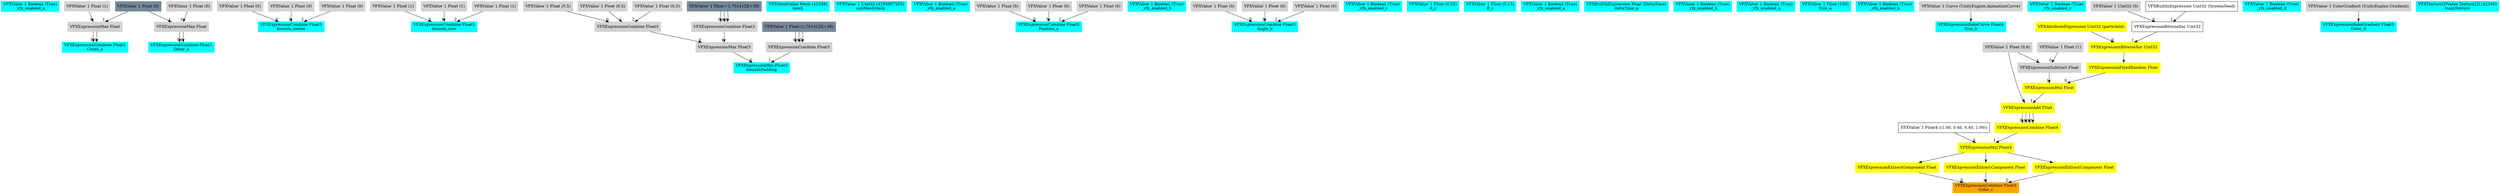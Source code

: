 digraph G {
node0 [shape="box" color="cyan" style="filled" label="VFXValue`1 Boolean (True)
_vfx_enabled_a"]
node1 [shape="box" color="cyan" style="filled" label="VFXExpressionCombine Float2
Count_a"]
node2 [shape="box" color="lightgray" style="filled" label="VFXExpressionMax Float"]
node3 [shape="box" color="lightgray" style="filled" label="VFXValue`1 Float (1)"]
node4 [shape="box" color="lightslategray" style="filled" label="VFXValue`1 Float (0)"]
node5 [shape="box" color="cyan" style="filled" label="VFXExpressionCombine Float2
Delay_a"]
node6 [shape="box" color="lightgray" style="filled" label="VFXExpressionMax Float"]
node7 [shape="box" color="lightgray" style="filled" label="VFXValue`1 Float (0)"]
node8 [shape="box" color="cyan" style="filled" label="VFXExpressionCombine Float3
bounds_center"]
node9 [shape="box" color="lightgray" style="filled" label="VFXValue`1 Float (0)"]
node10 [shape="box" color="lightgray" style="filled" label="VFXValue`1 Float (0)"]
node11 [shape="box" color="lightgray" style="filled" label="VFXValue`1 Float (0)"]
node12 [shape="box" color="cyan" style="filled" label="VFXExpressionCombine Float3
bounds_size"]
node13 [shape="box" color="lightgray" style="filled" label="VFXValue`1 Float (1)"]
node14 [shape="box" color="lightgray" style="filled" label="VFXValue`1 Float (1)"]
node15 [shape="box" color="lightgray" style="filled" label="VFXValue`1 Float (1)"]
node16 [shape="box" color="cyan" style="filled" label="VFXExpressionMin Float3
boundsPadding"]
node17 [shape="box" color="lightgray" style="filled" label="VFXExpressionMax Float3"]
node18 [shape="box" color="lightgray" style="filled" label="VFXExpressionCombine Float3"]
node19 [shape="box" color="lightgray" style="filled" label="VFXValue`1 Float (0,5)"]
node20 [shape="box" color="lightgray" style="filled" label="VFXValue`1 Float (0,5)"]
node21 [shape="box" color="lightgray" style="filled" label="VFXValue`1 Float (0,5)"]
node22 [shape="box" color="lightgray" style="filled" label="VFXExpressionCombine Float3"]
node23 [shape="box" color="lightslategray" style="filled" label="VFXValue`1 Float (-1,701412E+38)"]
node24 [shape="box" color="lightgray" style="filled" label="VFXExpressionCombine Float3"]
node25 [shape="box" color="lightslategray" style="filled" label="VFXValue`1 Float (1,701412E+38)"]
node26 [shape="box" color="cyan" style="filled" label="VFXMeshValue Mesh (42348)
mesh"]
node27 [shape="box" color="cyan" style="filled" label="VFXValue`1 Uint32 (4294967295)
subMeshMask"]
node28 [shape="box" color="cyan" style="filled" label="VFXValue`1 Boolean (True)
_vfx_enabled_a"]
node29 [shape="box" color="cyan" style="filled" label="VFXExpressionCombine Float3
Position_a"]
node30 [shape="box" color="lightgray" style="filled" label="VFXValue`1 Float (0)"]
node31 [shape="box" color="lightgray" style="filled" label="VFXValue`1 Float (0)"]
node32 [shape="box" color="lightgray" style="filled" label="VFXValue`1 Float (0)"]
node33 [shape="box" color="cyan" style="filled" label="VFXValue`1 Boolean (True)
_vfx_enabled_b"]
node34 [shape="box" color="cyan" style="filled" label="VFXExpressionCombine Float3
Angle_b"]
node35 [shape="box" color="lightgray" style="filled" label="VFXValue`1 Float (0)"]
node36 [shape="box" color="lightgray" style="filled" label="VFXValue`1 Float (0)"]
node37 [shape="box" color="lightgray" style="filled" label="VFXValue`1 Float (0)"]
node38 [shape="box" color="cyan" style="filled" label="VFXValue`1 Boolean (True)
_vfx_enabled_c"]
node39 [shape="box" color="cyan" style="filled" label="VFXValue`1 Float (0,05)
A_c"]
node40 [shape="box" color="cyan" style="filled" label="VFXValue`1 Float (0,15)
B_c"]
node41 [shape="box" color="cyan" style="filled" label="VFXValue`1 Boolean (True)
_vfx_enabled_a"]
node42 [shape="box" color="cyan" style="filled" label="VFXBuiltInExpression Float (DeltaTime)
deltaTime_a"]
node43 [shape="box" color="cyan" style="filled" label="VFXValue`1 Boolean (True)
_vfx_enabled_b"]
node44 [shape="box" color="cyan" style="filled" label="VFXValue`1 Boolean (True)
_vfx_enabled_a"]
node45 [shape="box" color="cyan" style="filled" label="VFXValue`1 Float (100)
Size_a"]
node46 [shape="box" color="cyan" style="filled" label="VFXValue`1 Boolean (True)
_vfx_enabled_b"]
node47 [shape="box" color="cyan" style="filled" label="VFXExpressionBakeCurve Float4
Size_b"]
node48 [shape="box" color="lightgray" style="filled" label="VFXValue`1 Curve (UnityEngine.AnimationCurve)"]
node49 [shape="box" color="cyan" style="filled" label="VFXValue`1 Boolean (True)
_vfx_enabled_c"]
node50 [shape="box" color="orange" style="filled" label="VFXExpressionCombine Float3
Color_c"]
node51 [shape="box" color="yellow" style="filled" label="VFXExpressionExtractComponent Float"]
node52 [shape="box" color="yellow" style="filled" label="VFXExpressionMul Float4"]
node53 [shape="box" label="VFXValue`1 Float4 ((1.00, 0.40, 0.40, 1.00))"]
node54 [shape="box" color="yellow" style="filled" label="VFXExpressionCombine Float4"]
node55 [shape="box" color="yellow" style="filled" label="VFXExpressionAdd Float"]
node56 [shape="box" color="lightgray" style="filled" label="VFXValue`1 Float (0,6)"]
node57 [shape="box" color="yellow" style="filled" label="VFXExpressionMul Float"]
node58 [shape="box" color="yellow" style="filled" label="VFXExpressionFixedRandom Float"]
node59 [shape="box" color="yellow" style="filled" label="VFXExpressionBitwiseXor Uint32"]
node60 [shape="box" color="yellow" style="filled" label="VFXAttributeExpression Uint32 (particleId)"]
node61 [shape="box" label="VFXExpressionBitwiseXor Uint32"]
node62 [shape="box" color="lightgray" style="filled" label="VFXValue`1 Uint32 (0)"]
node63 [shape="box" label="VFXBuiltInExpression Uint32 (SystemSeed)"]
node64 [shape="box" color="lightgray" style="filled" label="VFXExpressionSubtract Float"]
node65 [shape="box" color="lightgray" style="filled" label="VFXValue`1 Float (1)"]
node66 [shape="box" color="yellow" style="filled" label="VFXExpressionExtractComponent Float"]
node67 [shape="box" color="yellow" style="filled" label="VFXExpressionExtractComponent Float"]
node68 [shape="box" color="cyan" style="filled" label="VFXValue`1 Boolean (True)
_vfx_enabled_d"]
node69 [shape="box" color="cyan" style="filled" label="VFXExpressionBakeGradient Float3
Color_d"]
node70 [shape="box" color="lightgray" style="filled" label="VFXValue`1 ColorGradient (UnityEngine.Gradient)"]
node71 [shape="box" color="cyan" style="filled" label="VFXTexture2DValue Texture2D (42346)
mainTexture"]
node2 -> node1 [headlabel="0"]
node2 -> node1 [headlabel="1"]
node3 -> node2 [headlabel="0"]
node4 -> node2 [headlabel="1"]
node6 -> node5 [headlabel="0"]
node6 -> node5 [headlabel="1"]
node7 -> node6 [headlabel="0"]
node4 -> node6 [headlabel="1"]
node9 -> node8 [headlabel="0"]
node10 -> node8 [headlabel="1"]
node11 -> node8 [headlabel="2"]
node13 -> node12 [headlabel="0"]
node14 -> node12 [headlabel="1"]
node15 -> node12 [headlabel="2"]
node17 -> node16 [headlabel="0"]
node24 -> node16 [headlabel="1"]
node18 -> node17 [headlabel="0"]
node22 -> node17 [headlabel="1"]
node19 -> node18 [headlabel="0"]
node20 -> node18 [headlabel="1"]
node21 -> node18 [headlabel="2"]
node23 -> node22 [headlabel="0"]
node23 -> node22 [headlabel="1"]
node23 -> node22 [headlabel="2"]
node25 -> node24 [headlabel="0"]
node25 -> node24 [headlabel="1"]
node25 -> node24 [headlabel="2"]
node30 -> node29 [headlabel="0"]
node31 -> node29 [headlabel="1"]
node32 -> node29 [headlabel="2"]
node35 -> node34 [headlabel="0"]
node36 -> node34 [headlabel="1"]
node37 -> node34 [headlabel="2"]
node48 -> node47 
node51 -> node50 [headlabel="0"]
node66 -> node50 [headlabel="1"]
node67 -> node50 [headlabel="2"]
node52 -> node51 
node53 -> node52 [headlabel="0"]
node54 -> node52 [headlabel="1"]
node55 -> node54 [headlabel="0"]
node55 -> node54 [headlabel="1"]
node55 -> node54 [headlabel="2"]
node55 -> node54 [headlabel="3"]
node56 -> node55 [headlabel="0"]
node57 -> node55 [headlabel="1"]
node58 -> node57 [headlabel="0"]
node64 -> node57 [headlabel="1"]
node59 -> node58 
node60 -> node59 [headlabel="0"]
node61 -> node59 [headlabel="1"]
node62 -> node61 [headlabel="0"]
node63 -> node61 [headlabel="1"]
node65 -> node64 [headlabel="0"]
node56 -> node64 [headlabel="1"]
node52 -> node66 
node52 -> node67 
node70 -> node69 
}
